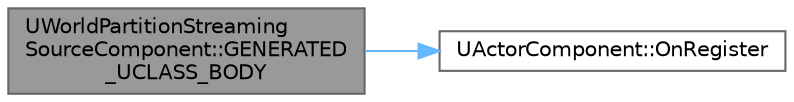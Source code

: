 digraph "UWorldPartitionStreamingSourceComponent::GENERATED_UCLASS_BODY"
{
 // INTERACTIVE_SVG=YES
 // LATEX_PDF_SIZE
  bgcolor="transparent";
  edge [fontname=Helvetica,fontsize=10,labelfontname=Helvetica,labelfontsize=10];
  node [fontname=Helvetica,fontsize=10,shape=box,height=0.2,width=0.4];
  rankdir="LR";
  Node1 [id="Node000001",label="UWorldPartitionStreaming\lSourceComponent::GENERATED\l_UCLASS_BODY",height=0.2,width=0.4,color="gray40", fillcolor="grey60", style="filled", fontcolor="black",tooltip=" "];
  Node1 -> Node2 [id="edge1_Node000001_Node000002",color="steelblue1",style="solid",tooltip=" "];
  Node2 [id="Node000002",label="UActorComponent::OnRegister",height=0.2,width=0.4,color="grey40", fillcolor="white", style="filled",URL="$df/db5/classUActorComponent.html#ae08b1b647bb841c318e28c55f0c83747",tooltip="Called when a component is registered, after Scene is set, but before CreateRenderState_Concurrent or..."];
}
